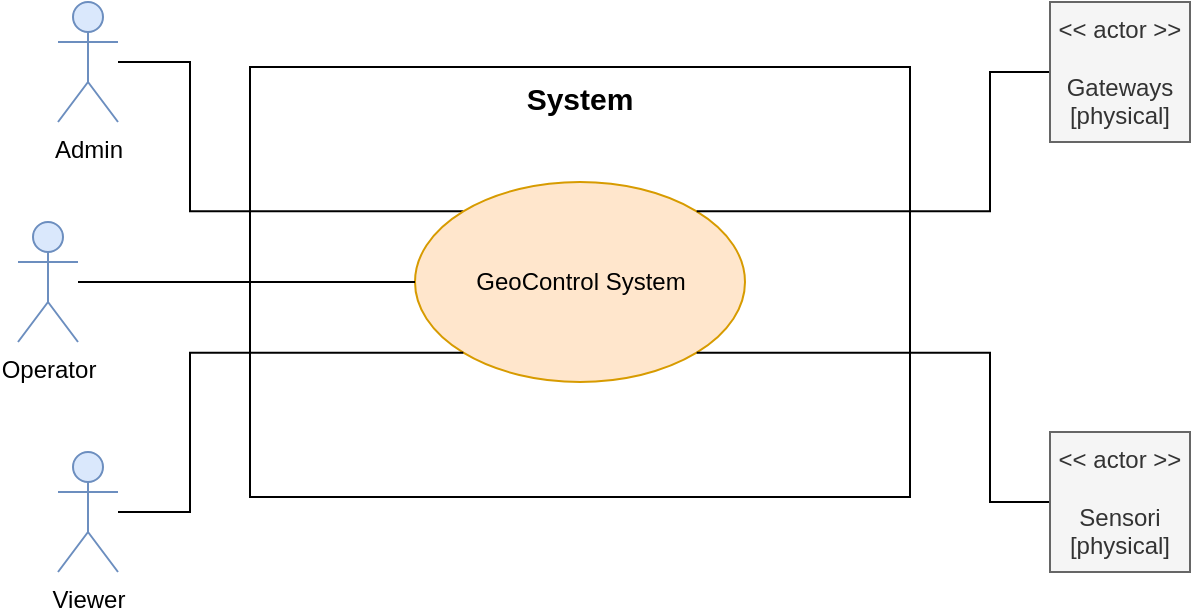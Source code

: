 <mxfile version="26.2.10">
  <diagram name="Pagina-1" id="eKQhKv4yFstf-MwhXl80">
    <mxGraphModel dx="938" dy="504" grid="1" gridSize="10" guides="1" tooltips="1" connect="1" arrows="1" fold="1" page="1" pageScale="1" pageWidth="827" pageHeight="1169" math="0" shadow="0">
      <root>
        <mxCell id="0" />
        <mxCell id="1" parent="0" />
        <mxCell id="9ygIsU8EHFat2RVDAEx8-3" value="&lt;b&gt;&lt;font style=&quot;font-size: 15px;&quot;&gt;System&lt;/font&gt;&lt;/b&gt;" style="rounded=0;whiteSpace=wrap;html=1;verticalAlign=top;" vertex="1" parent="1">
          <mxGeometry x="290" y="160.5" width="330" height="215" as="geometry" />
        </mxCell>
        <mxCell id="9ygIsU8EHFat2RVDAEx8-20" style="edgeStyle=orthogonalEdgeStyle;rounded=0;orthogonalLoop=1;jettySize=auto;html=1;entryX=0;entryY=0;entryDx=0;entryDy=0;endArrow=none;startFill=0;" edge="1" parent="1" source="9ygIsU8EHFat2RVDAEx8-1" target="9ygIsU8EHFat2RVDAEx8-5">
          <mxGeometry relative="1" as="geometry">
            <Array as="points">
              <mxPoint x="260" y="158" />
              <mxPoint x="260" y="233" />
            </Array>
          </mxGeometry>
        </mxCell>
        <mxCell id="9ygIsU8EHFat2RVDAEx8-1" value="Admin" style="shape=umlActor;verticalLabelPosition=bottom;verticalAlign=top;html=1;outlineConnect=0;fillColor=#dae8fc;strokeColor=#6c8ebf;" vertex="1" parent="1">
          <mxGeometry x="194" y="128" width="30" height="60" as="geometry" />
        </mxCell>
        <mxCell id="9ygIsU8EHFat2RVDAEx8-5" value="GeoControl System" style="ellipse;whiteSpace=wrap;html=1;fillColor=#ffe6cc;strokeColor=#d79b00;" vertex="1" parent="1">
          <mxGeometry x="372.5" y="218" width="165" height="100" as="geometry" />
        </mxCell>
        <mxCell id="9ygIsU8EHFat2RVDAEx8-19" style="edgeStyle=orthogonalEdgeStyle;rounded=0;orthogonalLoop=1;jettySize=auto;html=1;entryX=0;entryY=0.5;entryDx=0;entryDy=0;endArrow=none;startFill=0;" edge="1" parent="1" source="9ygIsU8EHFat2RVDAEx8-6" target="9ygIsU8EHFat2RVDAEx8-5">
          <mxGeometry relative="1" as="geometry" />
        </mxCell>
        <mxCell id="9ygIsU8EHFat2RVDAEx8-6" value="Operator" style="shape=umlActor;verticalLabelPosition=bottom;verticalAlign=top;html=1;outlineConnect=0;fillColor=#dae8fc;strokeColor=#6c8ebf;" vertex="1" parent="1">
          <mxGeometry x="174" y="238" width="30" height="60" as="geometry" />
        </mxCell>
        <mxCell id="9ygIsU8EHFat2RVDAEx8-18" style="edgeStyle=orthogonalEdgeStyle;rounded=0;orthogonalLoop=1;jettySize=auto;html=1;entryX=0;entryY=1;entryDx=0;entryDy=0;endArrow=none;startFill=0;" edge="1" parent="1" source="9ygIsU8EHFat2RVDAEx8-11" target="9ygIsU8EHFat2RVDAEx8-5">
          <mxGeometry relative="1" as="geometry">
            <Array as="points">
              <mxPoint x="260" y="383" />
              <mxPoint x="260" y="303" />
            </Array>
          </mxGeometry>
        </mxCell>
        <mxCell id="9ygIsU8EHFat2RVDAEx8-11" value="Viewer" style="shape=umlActor;verticalLabelPosition=bottom;verticalAlign=top;html=1;outlineConnect=0;fillColor=#dae8fc;strokeColor=#6c8ebf;" vertex="1" parent="1">
          <mxGeometry x="194" y="353" width="30" height="60" as="geometry" />
        </mxCell>
        <mxCell id="9ygIsU8EHFat2RVDAEx8-23" style="edgeStyle=orthogonalEdgeStyle;rounded=0;orthogonalLoop=1;jettySize=auto;html=1;entryX=1;entryY=0;entryDx=0;entryDy=0;endArrow=none;startFill=0;" edge="1" parent="1" source="9ygIsU8EHFat2RVDAEx8-13" target="9ygIsU8EHFat2RVDAEx8-5">
          <mxGeometry relative="1" as="geometry">
            <Array as="points">
              <mxPoint x="660" y="163" />
              <mxPoint x="660" y="233" />
            </Array>
          </mxGeometry>
        </mxCell>
        <mxCell id="9ygIsU8EHFat2RVDAEx8-13" value="&amp;lt;&amp;lt; actor &amp;gt;&amp;gt;&lt;br&gt;&lt;br&gt;&lt;div&gt;Gateways&lt;br&gt;[physical]&lt;/div&gt;" style="whiteSpace=wrap;html=1;aspect=fixed;fillColor=#f5f5f5;fontColor=#333333;strokeColor=#666666;" vertex="1" parent="1">
          <mxGeometry x="690" y="128" width="70" height="70" as="geometry" />
        </mxCell>
        <mxCell id="9ygIsU8EHFat2RVDAEx8-22" style="edgeStyle=orthogonalEdgeStyle;rounded=0;orthogonalLoop=1;jettySize=auto;html=1;entryX=1;entryY=1;entryDx=0;entryDy=0;endArrow=none;startFill=0;" edge="1" parent="1" source="9ygIsU8EHFat2RVDAEx8-21" target="9ygIsU8EHFat2RVDAEx8-5">
          <mxGeometry relative="1" as="geometry">
            <Array as="points">
              <mxPoint x="660" y="378" />
              <mxPoint x="660" y="303" />
            </Array>
          </mxGeometry>
        </mxCell>
        <mxCell id="9ygIsU8EHFat2RVDAEx8-21" value="&amp;lt;&amp;lt; actor &amp;gt;&amp;gt;&lt;br&gt;&lt;br&gt;&lt;div&gt;Sensori&lt;div&gt;[physical]&lt;/div&gt;&lt;/div&gt;" style="whiteSpace=wrap;html=1;aspect=fixed;fillColor=#f5f5f5;fontColor=#333333;strokeColor=#666666;" vertex="1" parent="1">
          <mxGeometry x="690" y="343" width="70" height="70" as="geometry" />
        </mxCell>
      </root>
    </mxGraphModel>
  </diagram>
</mxfile>
